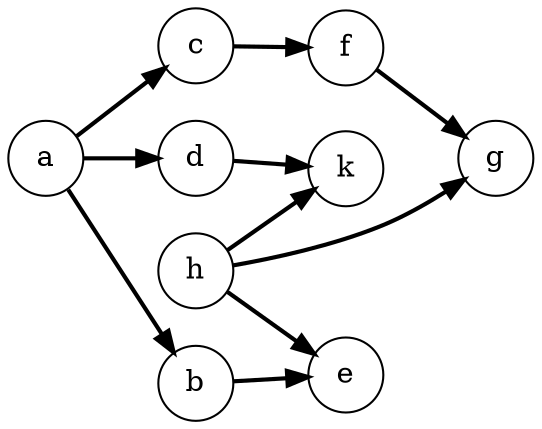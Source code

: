 digraph g {
	rankdir = LR;	node[shape=circle style=filled];
	a[name="a", fillcolor="white"];
	b[name="b", fillcolor="white"];
	c[name="c", fillcolor="white"];
	d[name="d", fillcolor="white"];
	e[name="e", fillcolor="white"];
	f[name="f", fillcolor="white"];
	k[name="k", fillcolor="white"];
	g[name="g", fillcolor="white"];
	h[name="h", fillcolor="white"];

	edge[dir = forward];
	a -> b[penwidth=2, color="black"];
	a -> c[penwidth=2, color="black"];
	a -> d[penwidth=2, color="black"];
	b -> e[penwidth=2, color="black"];
	c -> f[penwidth=2, color="black"];
	d -> k[penwidth=2, color="black"];
	f -> g[penwidth=2, color="black"];
	h -> g[penwidth=2, color="black"];
	h -> e[penwidth=2, color="black"];
	h -> k[penwidth=2, color="black"];
}

